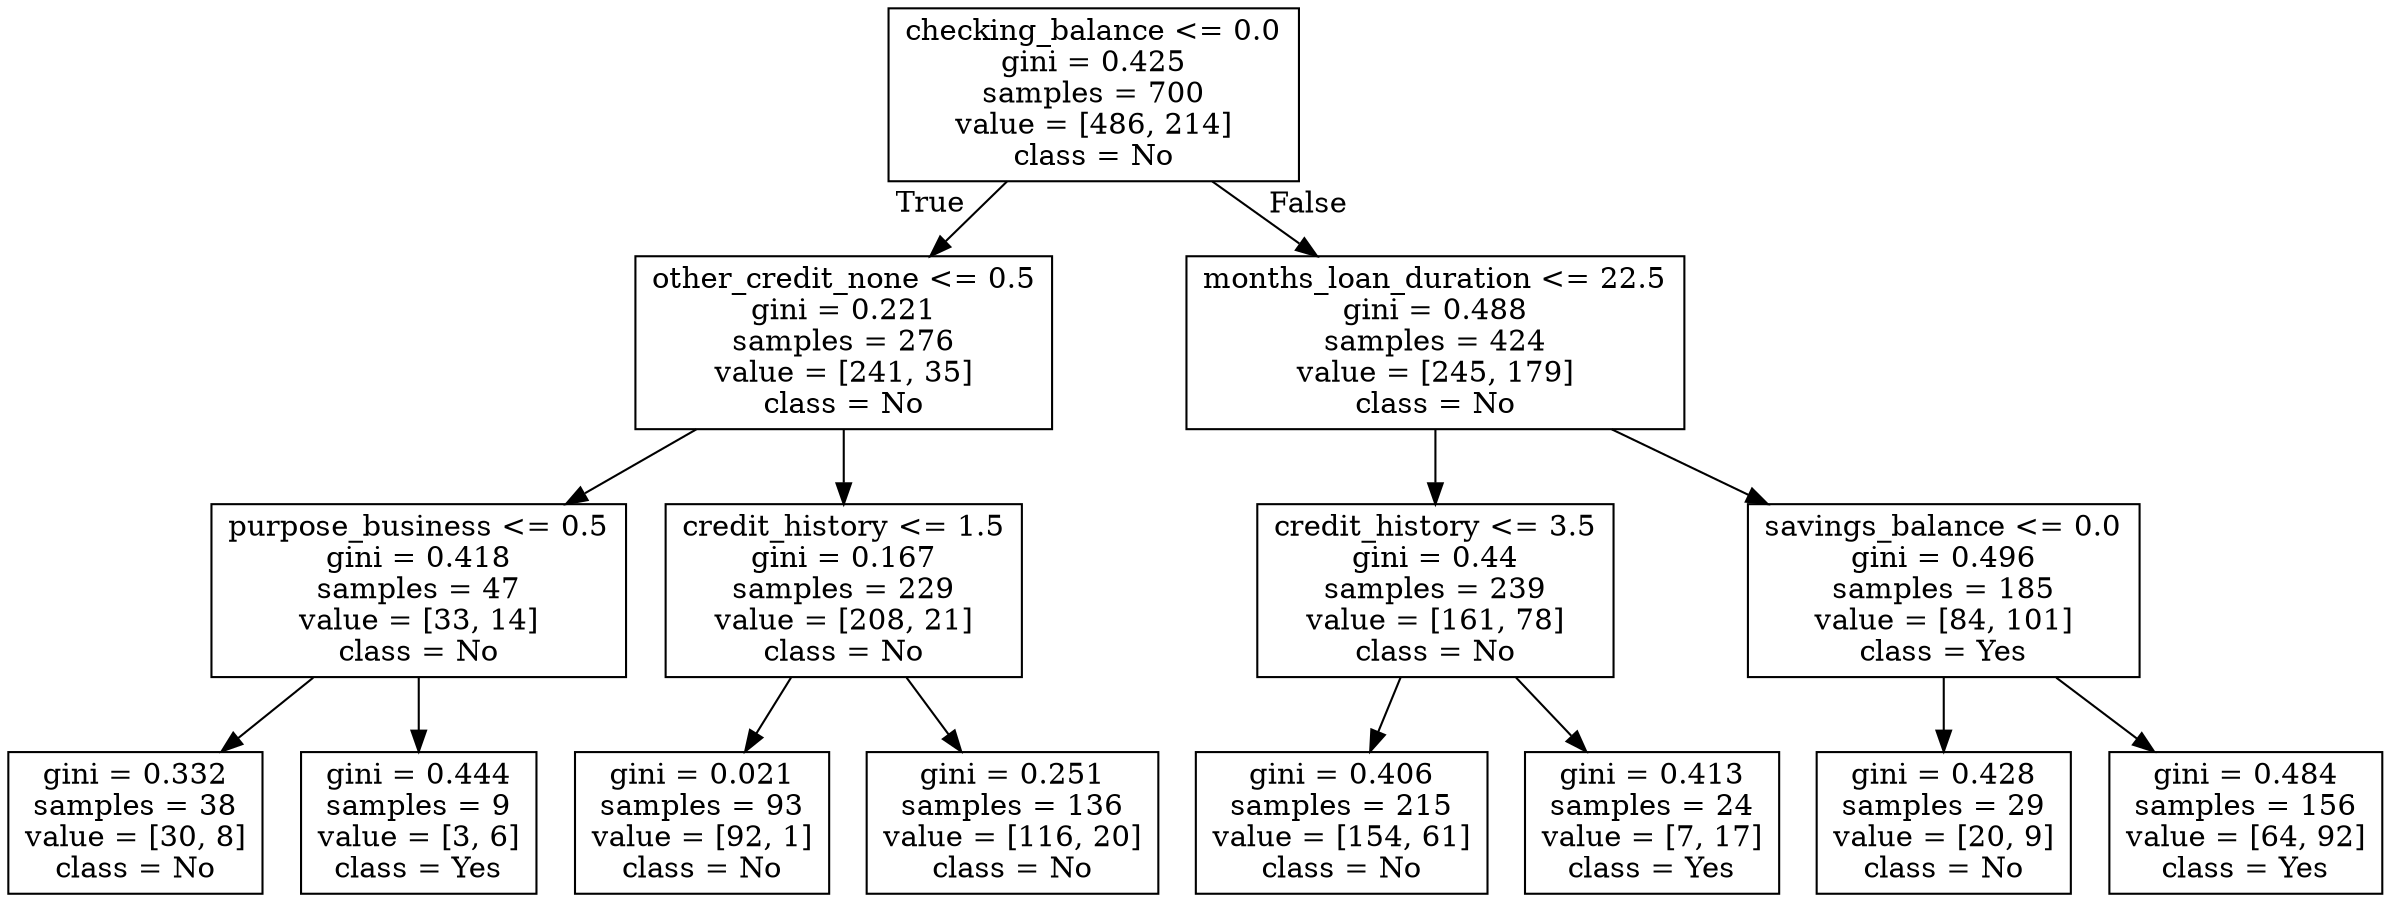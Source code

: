 digraph Tree {
node [shape=box] ;
0 [label="checking_balance <= 0.0\ngini = 0.425\nsamples = 700\nvalue = [486, 214]\nclass = No"] ;
1 [label="other_credit_none <= 0.5\ngini = 0.221\nsamples = 276\nvalue = [241, 35]\nclass = No"] ;
0 -> 1 [labeldistance=2.5, labelangle=45, headlabel="True"] ;
2 [label="purpose_business <= 0.5\ngini = 0.418\nsamples = 47\nvalue = [33, 14]\nclass = No"] ;
1 -> 2 ;
3 [label="gini = 0.332\nsamples = 38\nvalue = [30, 8]\nclass = No"] ;
2 -> 3 ;
4 [label="gini = 0.444\nsamples = 9\nvalue = [3, 6]\nclass = Yes"] ;
2 -> 4 ;
5 [label="credit_history <= 1.5\ngini = 0.167\nsamples = 229\nvalue = [208, 21]\nclass = No"] ;
1 -> 5 ;
6 [label="gini = 0.021\nsamples = 93\nvalue = [92, 1]\nclass = No"] ;
5 -> 6 ;
7 [label="gini = 0.251\nsamples = 136\nvalue = [116, 20]\nclass = No"] ;
5 -> 7 ;
8 [label="months_loan_duration <= 22.5\ngini = 0.488\nsamples = 424\nvalue = [245, 179]\nclass = No"] ;
0 -> 8 [labeldistance=2.5, labelangle=-45, headlabel="False"] ;
9 [label="credit_history <= 3.5\ngini = 0.44\nsamples = 239\nvalue = [161, 78]\nclass = No"] ;
8 -> 9 ;
10 [label="gini = 0.406\nsamples = 215\nvalue = [154, 61]\nclass = No"] ;
9 -> 10 ;
11 [label="gini = 0.413\nsamples = 24\nvalue = [7, 17]\nclass = Yes"] ;
9 -> 11 ;
12 [label="savings_balance <= 0.0\ngini = 0.496\nsamples = 185\nvalue = [84, 101]\nclass = Yes"] ;
8 -> 12 ;
13 [label="gini = 0.428\nsamples = 29\nvalue = [20, 9]\nclass = No"] ;
12 -> 13 ;
14 [label="gini = 0.484\nsamples = 156\nvalue = [64, 92]\nclass = Yes"] ;
12 -> 14 ;
}